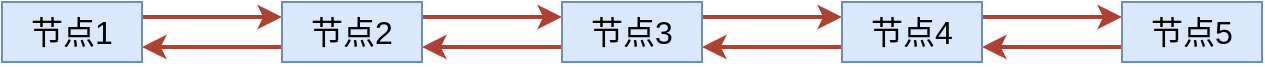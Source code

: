 <mxfile version="12.2.6" type="github" pages="1">
  <diagram id="uqvHFV8nQAG5Nv7VTPJz" name="Page-1">
    <mxGraphModel dx="974" dy="482" grid="1" gridSize="10" guides="1" tooltips="1" connect="1" arrows="1" fold="1" page="1" pageScale="1" pageWidth="827" pageHeight="1169" math="0" shadow="0">
      <root>
        <mxCell id="0"/>
        <mxCell id="1" parent="0"/>
        <mxCell id="J41uyWiFovu2kS6MXUoa-7" style="edgeStyle=orthogonalEdgeStyle;rounded=0;orthogonalLoop=1;jettySize=auto;html=1;exitX=1;exitY=0.25;exitDx=0;exitDy=0;entryX=0;entryY=0.25;entryDx=0;entryDy=0;strokeWidth=2;fillColor=#fad9d5;strokeColor=#ae4132;" edge="1" parent="1" source="J41uyWiFovu2kS6MXUoa-1" target="J41uyWiFovu2kS6MXUoa-2">
          <mxGeometry relative="1" as="geometry"/>
        </mxCell>
        <mxCell id="J41uyWiFovu2kS6MXUoa-1" value="&lt;font style=&quot;font-size: 16px&quot;&gt;节点1&lt;/font&gt;" style="rounded=0;whiteSpace=wrap;html=1;fillColor=#dae8fc;strokeColor=#6c8ebf;" vertex="1" parent="1">
          <mxGeometry x="40" y="225" width="70" height="30" as="geometry"/>
        </mxCell>
        <mxCell id="J41uyWiFovu2kS6MXUoa-8" style="edgeStyle=orthogonalEdgeStyle;rounded=0;orthogonalLoop=1;jettySize=auto;html=1;exitX=0;exitY=0.75;exitDx=0;exitDy=0;entryX=1;entryY=0.75;entryDx=0;entryDy=0;strokeWidth=2;fillColor=#fad9d5;strokeColor=#ae4132;" edge="1" parent="1" source="J41uyWiFovu2kS6MXUoa-2" target="J41uyWiFovu2kS6MXUoa-1">
          <mxGeometry relative="1" as="geometry"/>
        </mxCell>
        <mxCell id="J41uyWiFovu2kS6MXUoa-12" style="edgeStyle=orthogonalEdgeStyle;rounded=0;orthogonalLoop=1;jettySize=auto;html=1;exitX=1;exitY=0.25;exitDx=0;exitDy=0;entryX=0;entryY=0.25;entryDx=0;entryDy=0;strokeWidth=2;fillColor=#fad9d5;strokeColor=#ae4132;" edge="1" parent="1" source="J41uyWiFovu2kS6MXUoa-2" target="J41uyWiFovu2kS6MXUoa-3">
          <mxGeometry relative="1" as="geometry"/>
        </mxCell>
        <mxCell id="J41uyWiFovu2kS6MXUoa-2" value="&lt;font style=&quot;font-size: 16px&quot;&gt;节点2&lt;/font&gt;" style="rounded=0;whiteSpace=wrap;html=1;fillColor=#dae8fc;strokeColor=#6c8ebf;" vertex="1" parent="1">
          <mxGeometry x="180" y="225" width="70" height="30" as="geometry"/>
        </mxCell>
        <mxCell id="J41uyWiFovu2kS6MXUoa-13" style="edgeStyle=orthogonalEdgeStyle;rounded=0;orthogonalLoop=1;jettySize=auto;html=1;exitX=0;exitY=0.75;exitDx=0;exitDy=0;entryX=1;entryY=0.75;entryDx=0;entryDy=0;strokeWidth=2;fillColor=#fad9d5;strokeColor=#ae4132;" edge="1" parent="1" source="J41uyWiFovu2kS6MXUoa-3" target="J41uyWiFovu2kS6MXUoa-2">
          <mxGeometry relative="1" as="geometry"/>
        </mxCell>
        <mxCell id="J41uyWiFovu2kS6MXUoa-14" style="edgeStyle=orthogonalEdgeStyle;rounded=0;orthogonalLoop=1;jettySize=auto;html=1;exitX=1;exitY=0.25;exitDx=0;exitDy=0;entryX=0;entryY=0.25;entryDx=0;entryDy=0;strokeWidth=2;fillColor=#fad9d5;strokeColor=#ae4132;" edge="1" parent="1" source="J41uyWiFovu2kS6MXUoa-3" target="J41uyWiFovu2kS6MXUoa-5">
          <mxGeometry relative="1" as="geometry"/>
        </mxCell>
        <mxCell id="J41uyWiFovu2kS6MXUoa-3" value="&lt;font style=&quot;font-size: 16px&quot;&gt;节点3&lt;/font&gt;" style="rounded=0;whiteSpace=wrap;html=1;fillColor=#dae8fc;strokeColor=#6c8ebf;" vertex="1" parent="1">
          <mxGeometry x="320" y="225" width="70" height="30" as="geometry"/>
        </mxCell>
        <mxCell id="J41uyWiFovu2kS6MXUoa-17" style="edgeStyle=orthogonalEdgeStyle;rounded=0;orthogonalLoop=1;jettySize=auto;html=1;exitX=0;exitY=0.75;exitDx=0;exitDy=0;entryX=1;entryY=0.75;entryDx=0;entryDy=0;strokeWidth=2;fillColor=#fad9d5;strokeColor=#ae4132;" edge="1" parent="1" source="J41uyWiFovu2kS6MXUoa-4" target="J41uyWiFovu2kS6MXUoa-5">
          <mxGeometry relative="1" as="geometry"/>
        </mxCell>
        <mxCell id="J41uyWiFovu2kS6MXUoa-4" value="&lt;font style=&quot;font-size: 16px&quot;&gt;节点5&lt;/font&gt;" style="rounded=0;whiteSpace=wrap;html=1;fillColor=#dae8fc;strokeColor=#6c8ebf;" vertex="1" parent="1">
          <mxGeometry x="600" y="225" width="70" height="30" as="geometry"/>
        </mxCell>
        <mxCell id="J41uyWiFovu2kS6MXUoa-15" style="edgeStyle=orthogonalEdgeStyle;rounded=0;orthogonalLoop=1;jettySize=auto;html=1;exitX=0;exitY=0.75;exitDx=0;exitDy=0;entryX=1;entryY=0.75;entryDx=0;entryDy=0;strokeWidth=2;fillColor=#fad9d5;strokeColor=#ae4132;" edge="1" parent="1" source="J41uyWiFovu2kS6MXUoa-5" target="J41uyWiFovu2kS6MXUoa-3">
          <mxGeometry relative="1" as="geometry"/>
        </mxCell>
        <mxCell id="J41uyWiFovu2kS6MXUoa-16" style="edgeStyle=orthogonalEdgeStyle;rounded=0;orthogonalLoop=1;jettySize=auto;html=1;exitX=1;exitY=0.25;exitDx=0;exitDy=0;entryX=0;entryY=0.25;entryDx=0;entryDy=0;strokeWidth=2;fillColor=#fad9d5;strokeColor=#ae4132;" edge="1" parent="1" source="J41uyWiFovu2kS6MXUoa-5" target="J41uyWiFovu2kS6MXUoa-4">
          <mxGeometry relative="1" as="geometry"/>
        </mxCell>
        <mxCell id="J41uyWiFovu2kS6MXUoa-5" value="&lt;font style=&quot;font-size: 16px&quot;&gt;节点4&lt;/font&gt;" style="rounded=0;whiteSpace=wrap;html=1;fillColor=#dae8fc;strokeColor=#6c8ebf;" vertex="1" parent="1">
          <mxGeometry x="460" y="225" width="70" height="30" as="geometry"/>
        </mxCell>
      </root>
    </mxGraphModel>
  </diagram>
</mxfile>

